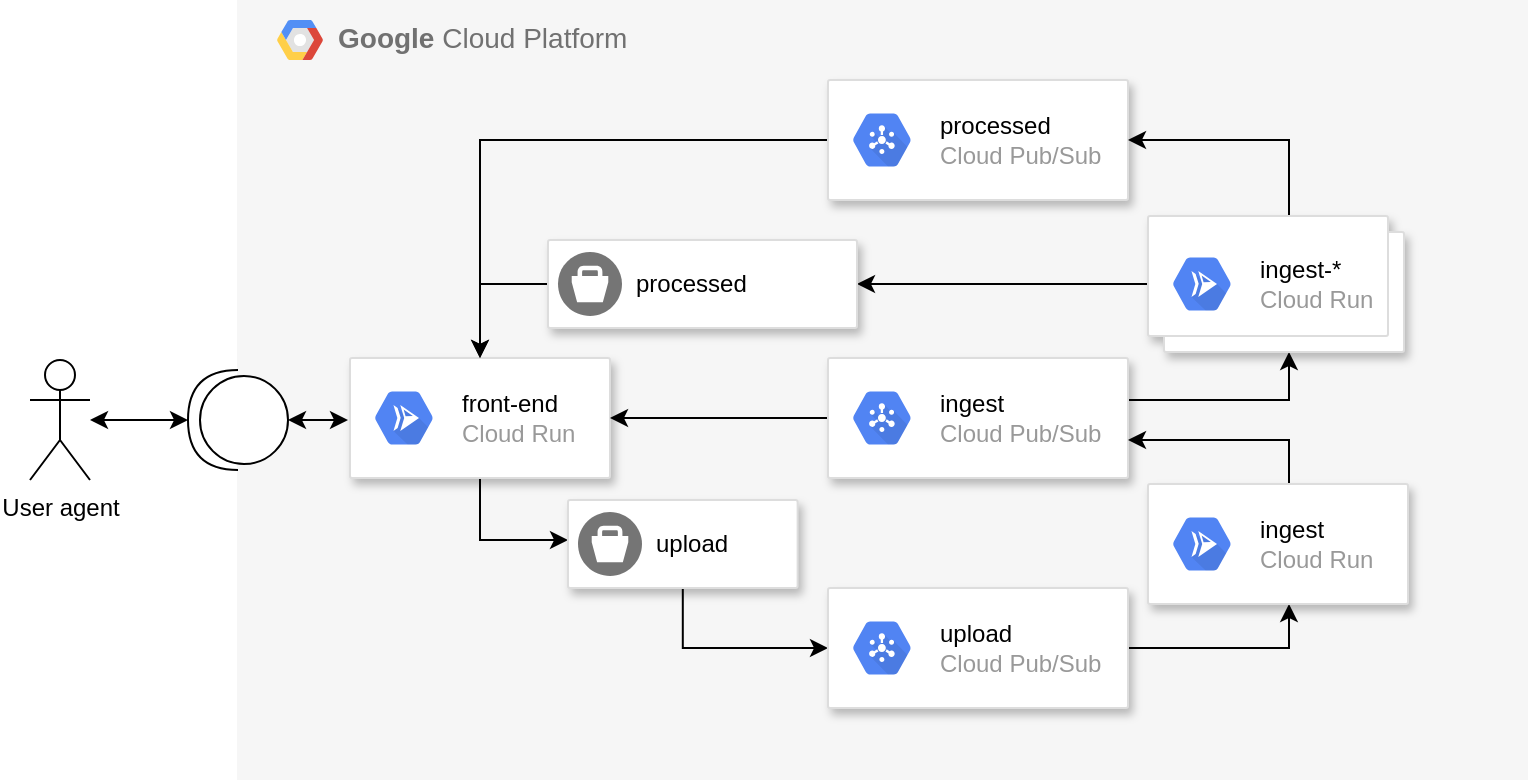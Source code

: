 <mxfile version="17.2.4" type="device"><diagram id="YI58b9JQcT0St_D4O0HG" name="Architecture"><mxGraphModel dx="948" dy="525" grid="1" gridSize="10" guides="1" tooltips="1" connect="1" arrows="1" fold="1" page="1" pageScale="1" pageWidth="827" pageHeight="1169" math="0" shadow="0"><root><mxCell id="0"/><mxCell id="1" parent="0"/><mxCell id="11iK4mYXKYR4QYa6QOqk-39" value="&lt;b&gt;Google &lt;/b&gt;Cloud Platform" style="fillColor=#F6F6F6;strokeColor=none;shadow=0;gradientColor=none;fontSize=14;align=left;spacing=10;fontColor=#717171;9E9E9E;verticalAlign=top;spacingTop=-4;fontStyle=0;spacingLeft=40;html=1;flipH=0;container=0;" vertex="1" parent="1"><mxGeometry x="274.5" y="140" width="645.5" height="390" as="geometry"/></mxCell><mxCell id="GT-HJR3oln2wyiST5Ip0-5" style="edgeStyle=orthogonalEdgeStyle;rounded=0;orthogonalLoop=1;jettySize=auto;html=1;startArrow=classic;startFill=1;" parent="1" source="GT-HJR3oln2wyiST5Ip0-1" target="GT-HJR3oln2wyiST5Ip0-3" edge="1"><mxGeometry relative="1" as="geometry"/></mxCell><mxCell id="GT-HJR3oln2wyiST5Ip0-1" value="User agent" style="shape=umlActor;verticalLabelPosition=bottom;verticalAlign=top;html=1;outlineConnect=0;" parent="1" vertex="1"><mxGeometry x="171" y="320" width="30" height="60" as="geometry"/></mxCell><mxCell id="GT-HJR3oln2wyiST5Ip0-7" style="edgeStyle=orthogonalEdgeStyle;rounded=0;orthogonalLoop=1;jettySize=auto;html=1;startArrow=classic;startFill=1;" parent="1" source="GT-HJR3oln2wyiST5Ip0-3" edge="1"><mxGeometry relative="1" as="geometry"><mxPoint x="330" y="350" as="targetPoint"/></mxGeometry></mxCell><mxCell id="GT-HJR3oln2wyiST5Ip0-3" value="" style="shape=providedRequiredInterface;html=1;verticalLabelPosition=bottom;sketch=0;rotation=-180;" parent="1" vertex="1"><mxGeometry x="250" y="325" width="50" height="50" as="geometry"/></mxCell><mxCell id="11iK4mYXKYR4QYa6QOqk-49" style="edgeStyle=orthogonalEdgeStyle;rounded=0;orthogonalLoop=1;jettySize=auto;html=1;fontColor=#000000;startArrow=none;startFill=0;" edge="1" parent="1" source="11iK4mYXKYR4QYa6QOqk-43" target="11iK4mYXKYR4QYa6QOqk-9"><mxGeometry relative="1" as="geometry"><Array as="points"><mxPoint x="396" y="410"/></Array></mxGeometry></mxCell><mxCell id="11iK4mYXKYR4QYa6QOqk-43" value="" style="strokeColor=#dddddd;shadow=1;strokeWidth=1;rounded=1;absoluteArcSize=1;arcSize=2;" vertex="1" parent="1"><mxGeometry x="331" y="319" width="130" height="60" as="geometry"/></mxCell><mxCell id="11iK4mYXKYR4QYa6QOqk-44" value="&lt;font color=&quot;#000000&quot;&gt;front-end&lt;/font&gt;&lt;br&gt;Cloud Run" style="sketch=0;dashed=0;connectable=0;html=1;fillColor=#5184F3;strokeColor=none;shape=mxgraph.gcp2.hexIcon;prIcon=cloud_run;part=1;labelPosition=right;verticalLabelPosition=middle;align=left;verticalAlign=middle;spacingLeft=5;fontColor=#999999;fontSize=12;" vertex="1" parent="11iK4mYXKYR4QYa6QOqk-43"><mxGeometry y="0.5" width="44" height="39" relative="1" as="geometry"><mxPoint x="5" y="-19.5" as="offset"/></mxGeometry></mxCell><mxCell id="11iK4mYXKYR4QYa6QOqk-50" style="edgeStyle=orthogonalEdgeStyle;rounded=0;orthogonalLoop=1;jettySize=auto;html=1;fontColor=#000000;startArrow=none;startFill=0;" edge="1" parent="1" source="11iK4mYXKYR4QYa6QOqk-11" target="11iK4mYXKYR4QYa6QOqk-43"><mxGeometry relative="1" as="geometry"><Array as="points"><mxPoint x="396" y="282"/></Array></mxGeometry></mxCell><mxCell id="11iK4mYXKYR4QYa6QOqk-51" style="edgeStyle=orthogonalEdgeStyle;rounded=0;orthogonalLoop=1;jettySize=auto;html=1;fontColor=#000000;startArrow=none;startFill=0;" edge="1" parent="1" source="11iK4mYXKYR4QYa6QOqk-35" target="11iK4mYXKYR4QYa6QOqk-43"><mxGeometry relative="1" as="geometry"/></mxCell><mxCell id="11iK4mYXKYR4QYa6QOqk-57" style="edgeStyle=orthogonalEdgeStyle;rounded=0;orthogonalLoop=1;jettySize=auto;html=1;fontColor=#000000;startArrow=none;startFill=0;" edge="1" parent="1" source="11iK4mYXKYR4QYa6QOqk-20" target="11iK4mYXKYR4QYa6QOqk-43"><mxGeometry relative="1" as="geometry"/></mxCell><mxCell id="11iK4mYXKYR4QYa6QOqk-40" value="" style="shape=mxgraph.gcp2.google_cloud_platform;fillColor=#F6F6F6;strokeColor=none;shadow=0;gradientColor=none;fontColor=#000000;" vertex="1" parent="1"><mxGeometry x="294.5" y="150" width="23" height="20" as="geometry"><mxPoint x="20" y="10" as="offset"/></mxGeometry></mxCell><mxCell id="11iK4mYXKYR4QYa6QOqk-48" style="edgeStyle=orthogonalEdgeStyle;rounded=0;orthogonalLoop=1;jettySize=auto;html=1;fontColor=#000000;startArrow=none;startFill=0;" edge="1" parent="1" source="11iK4mYXKYR4QYa6QOqk-9" target="11iK4mYXKYR4QYa6QOqk-17"><mxGeometry relative="1" as="geometry"><Array as="points"><mxPoint x="497.5" y="464"/></Array></mxGeometry></mxCell><mxCell id="11iK4mYXKYR4QYa6QOqk-9" value="" style="strokeColor=#dddddd;shadow=1;strokeWidth=1;rounded=1;absoluteArcSize=1;arcSize=2;" vertex="1" parent="1"><mxGeometry x="440.002" y="390" width="114.804" height="44" as="geometry"/></mxCell><mxCell id="11iK4mYXKYR4QYa6QOqk-10" value="upload" style="sketch=0;dashed=0;connectable=0;html=1;fillColor=#757575;strokeColor=none;shape=mxgraph.gcp2.bucket;part=1;labelPosition=right;verticalLabelPosition=middle;align=left;verticalAlign=middle;spacingLeft=5;fontSize=12;" vertex="1" parent="11iK4mYXKYR4QYa6QOqk-9"><mxGeometry y="0.5" width="32" height="32" relative="1" as="geometry"><mxPoint x="5" y="-16" as="offset"/></mxGeometry></mxCell><mxCell id="11iK4mYXKYR4QYa6QOqk-35" value="" style="strokeColor=#dddddd;shadow=1;strokeWidth=1;rounded=1;absoluteArcSize=1;arcSize=2;" vertex="1" parent="1"><mxGeometry x="570" y="180" width="150" height="60" as="geometry"/></mxCell><mxCell id="11iK4mYXKYR4QYa6QOqk-36" value="&lt;font color=&quot;#000000&quot;&gt;processed&lt;/font&gt;&lt;br&gt;Cloud Pub/Sub" style="sketch=0;dashed=0;connectable=0;html=1;fillColor=#5184F3;strokeColor=none;shape=mxgraph.gcp2.hexIcon;prIcon=cloud_pubsub;part=1;labelPosition=right;verticalLabelPosition=middle;align=left;verticalAlign=middle;spacingLeft=5;fontColor=#999999;fontSize=12;" vertex="1" parent="11iK4mYXKYR4QYa6QOqk-35"><mxGeometry y="0.5" width="44" height="39" relative="1" as="geometry"><mxPoint x="5" y="-19.5" as="offset"/></mxGeometry></mxCell><mxCell id="11iK4mYXKYR4QYa6QOqk-54" style="edgeStyle=orthogonalEdgeStyle;rounded=0;orthogonalLoop=1;jettySize=auto;html=1;fontColor=#000000;startArrow=none;startFill=0;" edge="1" parent="1" source="11iK4mYXKYR4QYa6QOqk-20" target="11iK4mYXKYR4QYa6QOqk-29"><mxGeometry relative="1" as="geometry"><Array as="points"><mxPoint x="800.5" y="340"/></Array></mxGeometry></mxCell><mxCell id="11iK4mYXKYR4QYa6QOqk-20" value="" style="strokeColor=#dddddd;shadow=1;strokeWidth=1;rounded=1;absoluteArcSize=1;arcSize=2;" vertex="1" parent="1"><mxGeometry x="570" y="319" width="150" height="60" as="geometry"/></mxCell><mxCell id="11iK4mYXKYR4QYa6QOqk-21" value="&lt;font color=&quot;#000000&quot;&gt;ingest&lt;/font&gt;&lt;br&gt;Cloud Pub/Sub" style="sketch=0;dashed=0;connectable=0;html=1;fillColor=#5184F3;strokeColor=none;shape=mxgraph.gcp2.hexIcon;prIcon=cloud_pubsub;part=1;labelPosition=right;verticalLabelPosition=middle;align=left;verticalAlign=middle;spacingLeft=5;fontColor=#999999;fontSize=12;" vertex="1" parent="11iK4mYXKYR4QYa6QOqk-20"><mxGeometry y="0.5" width="44" height="39" relative="1" as="geometry"><mxPoint x="5" y="-19.5" as="offset"/></mxGeometry></mxCell><mxCell id="11iK4mYXKYR4QYa6QOqk-53" style="edgeStyle=orthogonalEdgeStyle;rounded=0;orthogonalLoop=1;jettySize=auto;html=1;fontColor=#000000;startArrow=none;startFill=0;" edge="1" parent="1" source="11iK4mYXKYR4QYa6QOqk-17" target="11iK4mYXKYR4QYa6QOqk-24"><mxGeometry relative="1" as="geometry"><Array as="points"><mxPoint x="800.5" y="464"/></Array></mxGeometry></mxCell><mxCell id="11iK4mYXKYR4QYa6QOqk-17" value="" style="strokeColor=#dddddd;shadow=1;strokeWidth=1;rounded=1;absoluteArcSize=1;arcSize=2;" vertex="1" parent="1"><mxGeometry x="570" y="434" width="150" height="60" as="geometry"/></mxCell><mxCell id="11iK4mYXKYR4QYa6QOqk-18" value="&lt;font color=&quot;#000000&quot;&gt;upload&lt;/font&gt;&lt;br&gt;Cloud Pub/Sub" style="sketch=0;dashed=0;connectable=0;html=1;fillColor=#5184F3;strokeColor=none;shape=mxgraph.gcp2.hexIcon;prIcon=cloud_pubsub;part=1;labelPosition=right;verticalLabelPosition=middle;align=left;verticalAlign=middle;spacingLeft=5;fontColor=#999999;fontSize=12;" vertex="1" parent="11iK4mYXKYR4QYa6QOqk-17"><mxGeometry y="0.5" width="44" height="39" relative="1" as="geometry"><mxPoint x="5" y="-19.5" as="offset"/></mxGeometry></mxCell><mxCell id="11iK4mYXKYR4QYa6QOqk-52" style="edgeStyle=orthogonalEdgeStyle;rounded=0;orthogonalLoop=1;jettySize=auto;html=1;fontColor=#000000;startArrow=none;startFill=0;" edge="1" parent="1" source="11iK4mYXKYR4QYa6QOqk-24" target="11iK4mYXKYR4QYa6QOqk-20"><mxGeometry relative="1" as="geometry"><Array as="points"><mxPoint x="800.5" y="360"/></Array></mxGeometry></mxCell><mxCell id="11iK4mYXKYR4QYa6QOqk-24" value="" style="strokeColor=#dddddd;shadow=1;strokeWidth=1;rounded=1;absoluteArcSize=1;arcSize=2;" vertex="1" parent="1"><mxGeometry x="730" y="382" width="130" height="60" as="geometry"/></mxCell><mxCell id="11iK4mYXKYR4QYa6QOqk-25" value="&lt;font color=&quot;#000000&quot;&gt;ingest&lt;/font&gt;&lt;br&gt;Cloud Run" style="sketch=0;dashed=0;connectable=0;html=1;fillColor=#5184F3;strokeColor=none;shape=mxgraph.gcp2.hexIcon;prIcon=cloud_run;part=1;labelPosition=right;verticalLabelPosition=middle;align=left;verticalAlign=middle;spacingLeft=5;fontColor=#999999;fontSize=12;" vertex="1" parent="11iK4mYXKYR4QYa6QOqk-24"><mxGeometry y="0.5" width="44" height="39" relative="1" as="geometry"><mxPoint x="5" y="-19.5" as="offset"/></mxGeometry></mxCell><mxCell id="11iK4mYXKYR4QYa6QOqk-47" style="edgeStyle=orthogonalEdgeStyle;rounded=0;orthogonalLoop=1;jettySize=auto;html=1;fontColor=#000000;startArrow=none;startFill=0;" edge="1" parent="1" source="11iK4mYXKYR4QYa6QOqk-29" target="11iK4mYXKYR4QYa6QOqk-11"><mxGeometry relative="1" as="geometry"/></mxCell><mxCell id="11iK4mYXKYR4QYa6QOqk-55" style="edgeStyle=orthogonalEdgeStyle;rounded=0;orthogonalLoop=1;jettySize=auto;html=1;fontColor=#000000;startArrow=none;startFill=0;" edge="1" parent="1" source="11iK4mYXKYR4QYa6QOqk-29" target="11iK4mYXKYR4QYa6QOqk-35"><mxGeometry relative="1" as="geometry"><Array as="points"><mxPoint x="800.5" y="210"/></Array></mxGeometry></mxCell><mxCell id="11iK4mYXKYR4QYa6QOqk-29" value="" style="shape=mxgraph.gcp2.doubleRect;strokeColor=#dddddd;shadow=1;strokeWidth=1;" vertex="1" parent="1"><mxGeometry x="730" y="248" width="128" height="68" as="geometry"/></mxCell><mxCell id="11iK4mYXKYR4QYa6QOqk-30" value="&lt;font color=&quot;#000000&quot;&gt;ingest-*&lt;/font&gt;&lt;br&gt;Cloud Run" style="sketch=0;dashed=0;connectable=0;html=1;fillColor=#5184F3;strokeColor=none;shape=mxgraph.gcp2.hexIcon;prIcon=cloud_run;part=1;labelPosition=right;verticalLabelPosition=middle;align=left;verticalAlign=middle;spacingLeft=5;fontColor=#999999;fontSize=12;" vertex="1" parent="11iK4mYXKYR4QYa6QOqk-29"><mxGeometry y="0.5" width="44" height="39" relative="1" as="geometry"><mxPoint x="5" y="-19.5" as="offset"/></mxGeometry></mxCell><mxCell id="11iK4mYXKYR4QYa6QOqk-11" value="" style="strokeColor=#dddddd;shadow=1;strokeWidth=1;rounded=1;absoluteArcSize=1;arcSize=2;" vertex="1" parent="1"><mxGeometry x="430" y="260" width="154.5" height="44" as="geometry"/></mxCell><mxCell id="11iK4mYXKYR4QYa6QOqk-12" value="processed" style="sketch=0;dashed=0;connectable=0;html=1;fillColor=#757575;strokeColor=none;shape=mxgraph.gcp2.bucket;part=1;labelPosition=right;verticalLabelPosition=middle;align=left;verticalAlign=middle;spacingLeft=5;fontSize=12;" vertex="1" parent="11iK4mYXKYR4QYa6QOqk-11"><mxGeometry y="0.5" width="32" height="32" relative="1" as="geometry"><mxPoint x="5" y="-16" as="offset"/></mxGeometry></mxCell></root></mxGraphModel></diagram></mxfile>